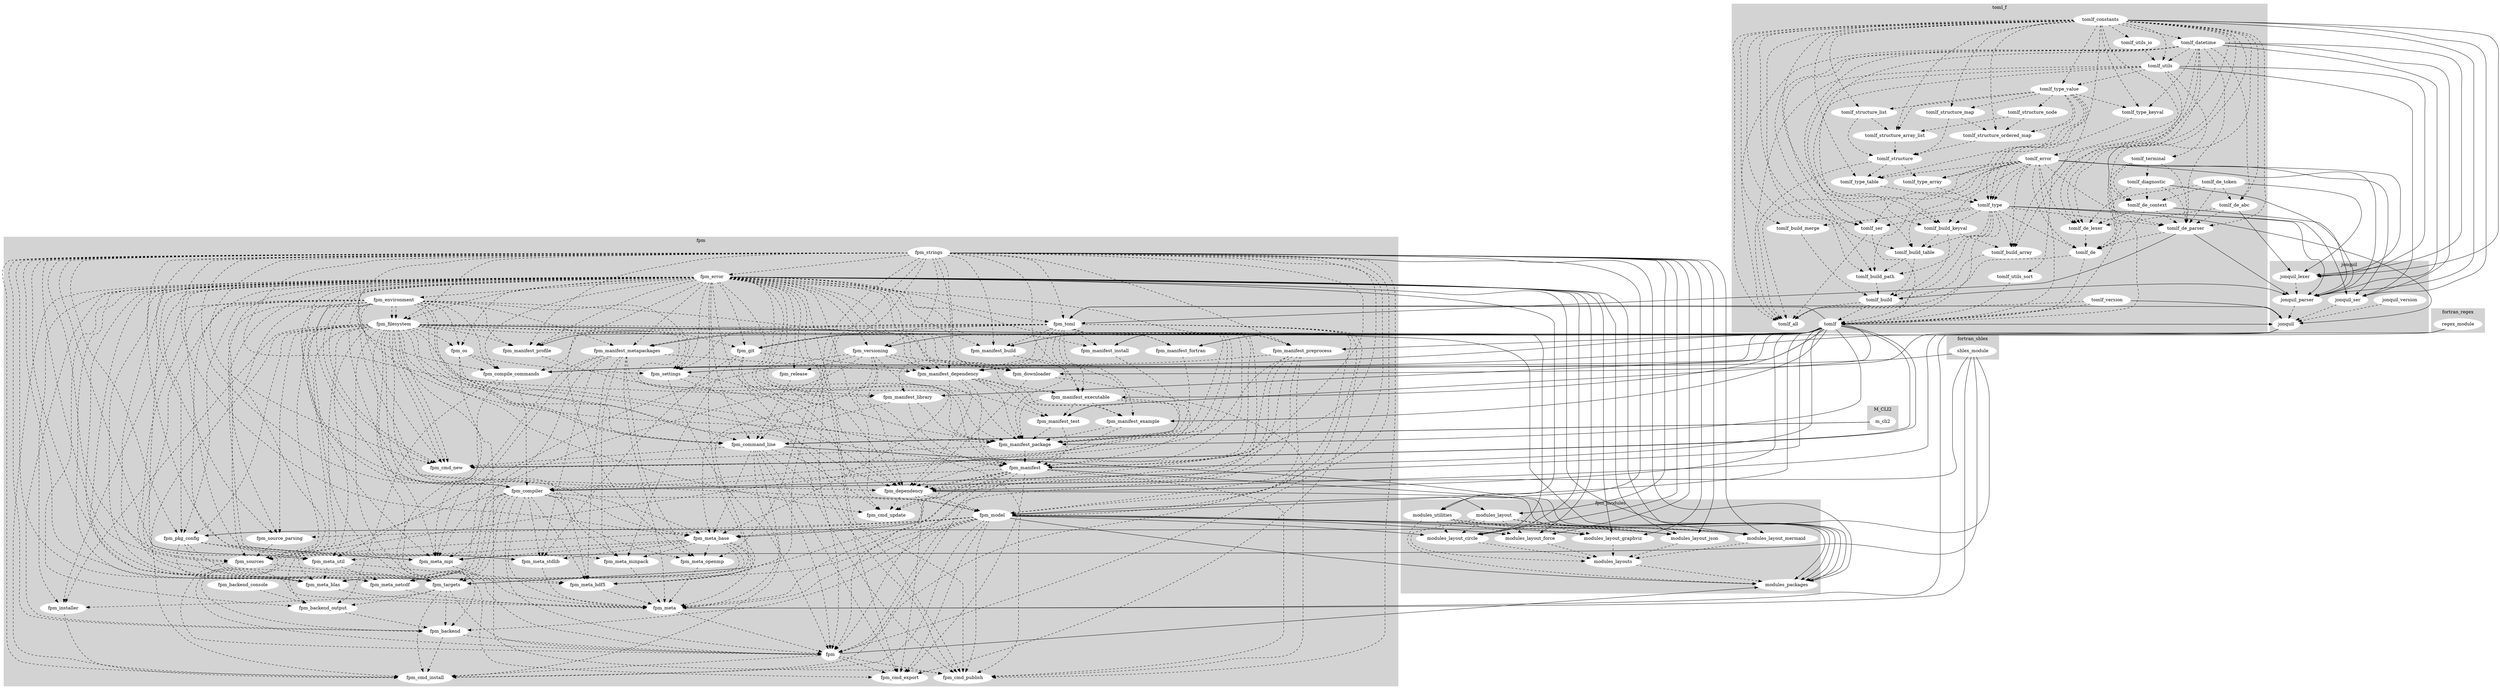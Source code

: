 digraph modules {
    subgraph cluster_1 {
        style=filled
        color=lightgrey
        node [style=filled,color=white]
        label = "fpm_modules"
        modules_utilities -> modules_packages[style="dashed"]
        modules_layouts -> modules_packages[style="dashed"]
        modules_utilities
        modules_layout -> modules_layout_circle[style="dashed"]
        modules_utilities -> modules_layout_circle[style="dashed"]
        modules_layout -> modules_layout_force[style="dashed"]
        modules_utilities -> modules_layout_force[style="dashed"]
        modules_layout -> modules_layout_graphviz[style="dashed"]
        modules_utilities -> modules_layout_graphviz[style="dashed"]
        modules_layout -> modules_layout_json[style="dashed"]
        modules_utilities -> modules_layout_json[style="dashed"]
        modules_layout
        modules_layout -> modules_layouts[style="dashed"]
        modules_layout_mermaid -> modules_layouts[style="dashed"]
        modules_layout_force -> modules_layouts[style="dashed"]
        modules_layout_graphviz -> modules_layouts[style="dashed"]
        modules_layout_json -> modules_layouts[style="dashed"]
        modules_layout_circle -> modules_layouts[style="dashed"]
        modules_layout -> modules_layout_mermaid[style="dashed"]
        modules_utilities -> modules_layout_mermaid[style="dashed"]
    }
    subgraph cluster_2 {
        style=filled
        color=lightgrey
        node [style=filled,color=white]
        label = "fpm"
        fpm_strings -> fpm[style="dashed"]
        fpm_backend -> fpm[style="dashed"]
        fpm_command_line -> fpm[style="dashed"]
        fpm_dependency -> fpm[style="dashed"]
        fpm_filesystem -> fpm[style="dashed"]
        fpm_model -> fpm[style="dashed"]
        fpm_compiler -> fpm[style="dashed"]
        fpm_sources -> fpm[style="dashed"]
        fpm_targets -> fpm[style="dashed"]
        fpm_manifest -> fpm[style="dashed"]
        fpm_meta -> fpm[style="dashed"]
        fpm_error -> fpm[style="dashed"]
        fpm_toml -> fpm[style="dashed"]
        fpm_environment -> fpm[style="dashed"]
        fpm_settings -> fpm[style="dashed"]
        fpm_error -> fpm_backend[style="dashed"]
        fpm_filesystem -> fpm_backend[style="dashed"]
        fpm_model -> fpm_backend[style="dashed"]
        fpm_strings -> fpm_backend[style="dashed"]
        fpm_targets -> fpm_backend[style="dashed"]
        fpm_backend_output -> fpm_backend[style="dashed"]
        fpm_compile_commands -> fpm_backend[style="dashed"]
        fpm_backend_console
        fpm_error -> fpm_backend_output[style="dashed"]
        fpm_filesystem -> fpm_backend_output[style="dashed"]
        fpm_targets -> fpm_backend_output[style="dashed"]
        fpm_backend_console -> fpm_backend_output[style="dashed"]
        fpm_compile_commands -> fpm_backend_output[style="dashed"]
        fpm_environment -> fpm_command_line[style="dashed"]
        fpm_strings -> fpm_command_line[style="dashed"]
        fpm_filesystem -> fpm_command_line[style="dashed"]
        fpm_environment -> fpm_command_line[style="dashed"]
        fpm_error -> fpm_command_line[style="dashed"]
        fpm_os -> fpm_command_line[style="dashed"]
        fpm_release -> fpm_command_line[style="dashed"]
        fpm_environment -> fpm_compiler[style="dashed"]
        fpm_filesystem -> fpm_compiler[style="dashed"]
        fpm_strings -> fpm_compiler[style="dashed"]
        fpm_manifest -> fpm_compiler[style="dashed"]
        fpm_error -> fpm_compiler[style="dashed"]
        fpm_toml -> fpm_compiler[style="dashed"]
        fpm_compile_commands -> fpm_compiler[style="dashed"]
        fpm_toml -> fpm_compile_commands[style="dashed"]
        fpm_strings -> fpm_compile_commands[style="dashed"]
        fpm_error -> fpm_compile_commands[style="dashed"]
        fpm_os -> fpm_compile_commands[style="dashed"]
        fpm_environment -> fpm_compile_commands[style="dashed"]
        fpm_error -> fpm_environment[style="dashed"]
        fpm_environment -> fpm_filesystem[style="dashed"]
        fpm_environment -> fpm_filesystem[style="dashed"]
        fpm_strings -> fpm_filesystem[style="dashed"]
        fpm_error -> fpm_filesystem[style="dashed"]
        fpm_compiler -> fpm_meta[style="dashed"]
        fpm_manifest -> fpm_meta[style="dashed"]
        fpm_model -> fpm_meta[style="dashed"]
        fpm_command_line -> fpm_meta[style="dashed"]
        fpm_error -> fpm_meta[style="dashed"]
        fpm_meta_base -> fpm_meta[style="dashed"]
        fpm_meta_openmp -> fpm_meta[style="dashed"]
        fpm_meta_stdlib -> fpm_meta[style="dashed"]
        fpm_meta_minpack -> fpm_meta[style="dashed"]
        fpm_meta_mpi -> fpm_meta[style="dashed"]
        fpm_meta_hdf5 -> fpm_meta[style="dashed"]
        fpm_meta_netcdf -> fpm_meta[style="dashed"]
        fpm_meta_blas -> fpm_meta[style="dashed"]
        fpm_manifest_metapackages -> fpm_meta[style="dashed"]
        fpm_compiler -> fpm_model[style="dashed"]
        fpm_dependency -> fpm_model[style="dashed"]
        fpm_strings -> fpm_model[style="dashed"]
        fpm_toml -> fpm_model[style="dashed"]
        fpm_error -> fpm_model[style="dashed"]
        fpm_environment -> fpm_model[style="dashed"]
        fpm_manifest_preprocess -> fpm_model[style="dashed"]
        fpm_filesystem -> fpm_os[style="dashed"]
        fpm_environment -> fpm_os[style="dashed"]
        fpm_error -> fpm_os[style="dashed"]
        fpm_strings -> fpm_pkg_config[style="dashed"]
        fpm_error -> fpm_pkg_config[style="dashed"]
        fpm_filesystem -> fpm_pkg_config[style="dashed"]
        fpm_environment -> fpm_pkg_config[style="dashed"]
        fpm_filesystem -> fpm_settings[style="dashed"]
        fpm_environment -> fpm_settings[style="dashed"]
        fpm_error -> fpm_settings[style="dashed"]
        fpm_toml -> fpm_settings[style="dashed"]
        fpm_os -> fpm_settings[style="dashed"]
        fpm_error -> fpm_sources[style="dashed"]
        fpm_model -> fpm_sources[style="dashed"]
        fpm_filesystem -> fpm_sources[style="dashed"]
        fpm_environment -> fpm_sources[style="dashed"]
        fpm_strings -> fpm_sources[style="dashed"]
        fpm_source_parsing -> fpm_sources[style="dashed"]
        fpm_manifest_executable -> fpm_sources[style="dashed"]
        fpm_error -> fpm_source_parsing[style="dashed"]
        fpm_strings -> fpm_source_parsing[style="dashed"]
        fpm_model -> fpm_source_parsing[style="dashed"]
        fpm_filesystem -> fpm_source_parsing[style="dashed"]
        fpm_strings
        fpm_error -> fpm_targets[style="dashed"]
        fpm_model -> fpm_targets[style="dashed"]
        fpm_compiler -> fpm_targets[style="dashed"]
        fpm_environment -> fpm_targets[style="dashed"]
        fpm_filesystem -> fpm_targets[style="dashed"]
        fpm_strings -> fpm_targets[style="dashed"]
        fpm_compiler -> fpm_targets[style="dashed"]
        fpm_sources -> fpm_targets[style="dashed"]
        fpm_manifest_library -> fpm_targets[style="dashed"]
        fpm_manifest_preprocess -> fpm_targets[style="dashed"]
        fpm_environment -> fpm_dependency[style="dashed"]
        fpm_error -> fpm_dependency[style="dashed"]
        fpm_filesystem -> fpm_dependency[style="dashed"]
        fpm_git -> fpm_dependency[style="dashed"]
        fpm_manifest -> fpm_dependency[style="dashed"]
        fpm_manifest_dependency -> fpm_dependency[style="dashed"]
        fpm_manifest_preprocess -> fpm_dependency[style="dashed"]
        fpm_strings -> fpm_dependency[style="dashed"]
        fpm_toml -> fpm_dependency[style="dashed"]
        fpm_versioning -> fpm_dependency[style="dashed"]
        fpm_settings -> fpm_dependency[style="dashed"]
        fpm_downloader -> fpm_dependency[style="dashed"]
        fpm_error -> fpm_downloader[style="dashed"]
        fpm_filesystem -> fpm_downloader[style="dashed"]
        fpm_versioning -> fpm_downloader[style="dashed"]
        fpm_strings -> fpm_downloader[style="dashed"]
        fpm_strings -> fpm_error[style="dashed"]
        fpm_versioning -> fpm_release[style="dashed"]
        fpm_error -> fpm_release[style="dashed"]
        fpm_error -> fpm_git[style="dashed"]
        fpm_filesystem -> fpm_git[style="dashed"]
        fpm_toml -> fpm_git[style="dashed"]
        fpm_environment -> fpm_installer[style="dashed"]
        fpm_error -> fpm_installer[style="dashed"]
        fpm_targets -> fpm_installer[style="dashed"]
        fpm_filesystem -> fpm_installer[style="dashed"]
        fpm_manifest_example -> fpm_manifest[style="dashed"]
        fpm_manifest_executable -> fpm_manifest[style="dashed"]
        fpm_manifest_dependency -> fpm_manifest[style="dashed"]
        fpm_manifest_library -> fpm_manifest[style="dashed"]
        fpm_manifest_preprocess -> fpm_manifest[style="dashed"]
        fpm_manifest_package -> fpm_manifest[style="dashed"]
        fpm_error -> fpm_manifest[style="dashed"]
        fpm_toml -> fpm_manifest[style="dashed"]
        fpm_manifest_test -> fpm_manifest[style="dashed"]
        fpm_filesystem -> fpm_manifest[style="dashed"]
        fpm_environment -> fpm_manifest[style="dashed"]
        fpm_strings -> fpm_manifest[style="dashed"]
        fpm_error -> fpm_toml[style="dashed"]
        fpm_strings -> fpm_toml[style="dashed"]
        fpm_error -> fpm_versioning[style="dashed"]
        fpm_strings -> fpm_versioning[style="dashed"]
        fpm_command_line -> fpm_cmd_export[style="dashed"]
        fpm_dependency -> fpm_cmd_export[style="dashed"]
        fpm_error -> fpm_cmd_export[style="dashed"]
        fpm_filesystem -> fpm_cmd_export[style="dashed"]
        fpm_manifest -> fpm_cmd_export[style="dashed"]
        fpm_toml -> fpm_cmd_export[style="dashed"]
        fpm_model -> fpm_cmd_export[style="dashed"]
        fpm -> fpm_cmd_export[style="dashed"]
        fpm -> fpm_cmd_install[style="dashed"]
        fpm_backend -> fpm_cmd_install[style="dashed"]
        fpm_command_line -> fpm_cmd_install[style="dashed"]
        fpm_error -> fpm_cmd_install[style="dashed"]
        fpm_filesystem -> fpm_cmd_install[style="dashed"]
        fpm_installer -> fpm_cmd_install[style="dashed"]
        fpm_manifest -> fpm_cmd_install[style="dashed"]
        fpm_model -> fpm_cmd_install[style="dashed"]
        fpm_targets -> fpm_cmd_install[style="dashed"]
        fpm_strings -> fpm_cmd_install[style="dashed"]
        fpm_command_line -> fpm_cmd_new[style="dashed"]
        fpm_environment -> fpm_cmd_new[style="dashed"]
        fpm_filesystem -> fpm_cmd_new[style="dashed"]
        fpm_filesystem -> fpm_cmd_new[style="dashed"]
        fpm_strings -> fpm_cmd_new[style="dashed"]
        fpm_error -> fpm_cmd_new[style="dashed"]
        fpm_filesystem -> fpm_cmd_new[style="dashed"]
        fpm_toml -> fpm_cmd_new[style="dashed"]
        fpm_manifest_package -> fpm_cmd_new[style="dashed"]
        fpm_error -> fpm_cmd_new[style="dashed"]
        fpm_command_line -> fpm_cmd_publish[style="dashed"]
        fpm_manifest -> fpm_cmd_publish[style="dashed"]
        fpm_model -> fpm_cmd_publish[style="dashed"]
        fpm_error -> fpm_cmd_publish[style="dashed"]
        fpm_versioning -> fpm_cmd_publish[style="dashed"]
        fpm_filesystem -> fpm_cmd_publish[style="dashed"]
        fpm_git -> fpm_cmd_publish[style="dashed"]
        fpm_downloader -> fpm_cmd_publish[style="dashed"]
        fpm_strings -> fpm_cmd_publish[style="dashed"]
        fpm_settings -> fpm_cmd_publish[style="dashed"]
        fpm -> fpm_cmd_publish[style="dashed"]
        fpm_command_line -> fpm_cmd_update[style="dashed"]
        fpm_dependency -> fpm_cmd_update[style="dashed"]
        fpm_error -> fpm_cmd_update[style="dashed"]
        fpm_filesystem -> fpm_cmd_update[style="dashed"]
        fpm_manifest -> fpm_cmd_update[style="dashed"]
        fpm_toml -> fpm_cmd_update[style="dashed"]
        fpm_error -> fpm_manifest_build[style="dashed"]
        fpm_strings -> fpm_manifest_build[style="dashed"]
        fpm_toml -> fpm_manifest_build[style="dashed"]
        fpm_error -> fpm_manifest_dependency[style="dashed"]
        fpm_git -> fpm_manifest_dependency[style="dashed"]
        fpm_toml -> fpm_manifest_dependency[style="dashed"]
        fpm_filesystem -> fpm_manifest_dependency[style="dashed"]
        fpm_environment -> fpm_manifest_dependency[style="dashed"]
        fpm_manifest_metapackages -> fpm_manifest_dependency[style="dashed"]
        fpm_versioning -> fpm_manifest_dependency[style="dashed"]
        fpm_strings -> fpm_manifest_dependency[style="dashed"]
        fpm_manifest_preprocess -> fpm_manifest_dependency[style="dashed"]
        fpm_manifest_dependency -> fpm_manifest_example[style="dashed"]
        fpm_manifest_executable -> fpm_manifest_example[style="dashed"]
        fpm_error -> fpm_manifest_example[style="dashed"]
        fpm_toml -> fpm_manifest_example[style="dashed"]
        fpm_manifest_dependency -> fpm_manifest_executable[style="dashed"]
        fpm_error -> fpm_manifest_executable[style="dashed"]
        fpm_strings -> fpm_manifest_executable[style="dashed"]
        fpm_toml -> fpm_manifest_executable[style="dashed"]
        fpm_error -> fpm_manifest_fortran[style="dashed"]
        fpm_toml -> fpm_manifest_fortran[style="dashed"]
        fpm_error -> fpm_manifest_install[style="dashed"]
        fpm_toml -> fpm_manifest_install[style="dashed"]
        fpm_error -> fpm_manifest_library[style="dashed"]
        fpm_strings -> fpm_manifest_library[style="dashed"]
        fpm_toml -> fpm_manifest_library[style="dashed"]
        fpm_error -> fpm_manifest_metapackages[style="dashed"]
        fpm_toml -> fpm_manifest_metapackages[style="dashed"]
        fpm_environment -> fpm_manifest_metapackages[style="dashed"]
        fpm_manifest_build -> fpm_manifest_package[style="dashed"]
        fpm_manifest_dependency -> fpm_manifest_package[style="dashed"]
        fpm_manifest_profile -> fpm_manifest_package[style="dashed"]
        fpm_manifest_example -> fpm_manifest_package[style="dashed"]
        fpm_manifest_executable -> fpm_manifest_package[style="dashed"]
        fpm_manifest_fortran -> fpm_manifest_package[style="dashed"]
        fpm_manifest_library -> fpm_manifest_package[style="dashed"]
        fpm_manifest_install -> fpm_manifest_package[style="dashed"]
        fpm_manifest_test -> fpm_manifest_package[style="dashed"]
        fpm_manifest_preprocess -> fpm_manifest_package[style="dashed"]
        fpm_manifest_metapackages -> fpm_manifest_package[style="dashed"]
        fpm_filesystem -> fpm_manifest_package[style="dashed"]
        fpm_error -> fpm_manifest_package[style="dashed"]
        fpm_toml -> fpm_manifest_package[style="dashed"]
        fpm_versioning -> fpm_manifest_package[style="dashed"]
        fpm_error -> fpm_manifest_preprocess[style="dashed"]
        fpm_strings -> fpm_manifest_preprocess[style="dashed"]
        fpm_toml -> fpm_manifest_preprocess[style="dashed"]
        fpm_error -> fpm_manifest_profile[style="dashed"]
        fpm_toml -> fpm_manifest_profile[style="dashed"]
        fpm_strings -> fpm_manifest_profile[style="dashed"]
        fpm_environment -> fpm_manifest_profile[style="dashed"]
        fpm_filesystem -> fpm_manifest_profile[style="dashed"]
        fpm_manifest_dependency -> fpm_manifest_test[style="dashed"]
        fpm_manifest_executable -> fpm_manifest_test[style="dashed"]
        fpm_error -> fpm_manifest_test[style="dashed"]
        fpm_toml -> fpm_manifest_test[style="dashed"]
        fpm_error -> fpm_meta_base[style="dashed"]
        fpm_versioning -> fpm_meta_base[style="dashed"]
        fpm_model -> fpm_meta_base[style="dashed"]
        fpm_command_line -> fpm_meta_base[style="dashed"]
        fpm_manifest_dependency -> fpm_meta_base[style="dashed"]
        fpm_manifest_preprocess -> fpm_meta_base[style="dashed"]
        fpm_manifest -> fpm_meta_base[style="dashed"]
        fpm_strings -> fpm_meta_base[style="dashed"]
        fpm_compiler -> fpm_meta_base[style="dashed"]
        fpm_compiler -> fpm_meta_blas[style="dashed"]
        fpm_environment -> fpm_meta_blas[style="dashed"]
        fpm_meta_base -> fpm_meta_blas[style="dashed"]
        fpm_meta_util -> fpm_meta_blas[style="dashed"]
        fpm_pkg_config -> fpm_meta_blas[style="dashed"]
        fpm_manifest_metapackages -> fpm_meta_blas[style="dashed"]
        fpm_strings -> fpm_meta_blas[style="dashed"]
        fpm_error -> fpm_meta_blas[style="dashed"]
        fpm_compiler -> fpm_meta_hdf5[style="dashed"]
        fpm_strings -> fpm_meta_hdf5[style="dashed"]
        fpm_filesystem -> fpm_meta_hdf5[style="dashed"]
        fpm_pkg_config -> fpm_meta_hdf5[style="dashed"]
        fpm_meta_base -> fpm_meta_hdf5[style="dashed"]
        fpm_meta_util -> fpm_meta_hdf5[style="dashed"]
        fpm_manifest_metapackages -> fpm_meta_hdf5[style="dashed"]
        fpm_error -> fpm_meta_hdf5[style="dashed"]
        fpm_compiler -> fpm_meta_minpack[style="dashed"]
        fpm_meta_base -> fpm_meta_minpack[style="dashed"]
        fpm_error -> fpm_meta_minpack[style="dashed"]
        fpm_git -> fpm_meta_minpack[style="dashed"]
        fpm_manifest_metapackages -> fpm_meta_minpack[style="dashed"]
        fpm_compiler -> fpm_meta_mpi[style="dashed"]
        fpm_filesystem -> fpm_meta_mpi[style="dashed"]
        fpm_os -> fpm_meta_mpi[style="dashed"]
        fpm_error -> fpm_meta_mpi[style="dashed"]
        fpm_versioning -> fpm_meta_mpi[style="dashed"]
        fpm_strings -> fpm_meta_mpi[style="dashed"]
        fpm_environment -> fpm_meta_mpi[style="dashed"]
        fpm_meta_base -> fpm_meta_mpi[style="dashed"]
        fpm_manifest_metapackages -> fpm_meta_mpi[style="dashed"]
        fpm_pkg_config -> fpm_meta_mpi[style="dashed"]
        fpm_compiler -> fpm_meta_netcdf[style="dashed"]
        fpm_meta_base -> fpm_meta_netcdf[style="dashed"]
        fpm_meta_util -> fpm_meta_netcdf[style="dashed"]
        fpm_pkg_config -> fpm_meta_netcdf[style="dashed"]
        fpm_strings -> fpm_meta_netcdf[style="dashed"]
        fpm_error -> fpm_meta_netcdf[style="dashed"]
        fpm_manifest_metapackages -> fpm_meta_netcdf[style="dashed"]
        fpm_compiler -> fpm_meta_openmp[style="dashed"]
        fpm_strings -> fpm_meta_openmp[style="dashed"]
        fpm_meta_base -> fpm_meta_openmp[style="dashed"]
        fpm_error -> fpm_meta_openmp[style="dashed"]
        fpm_manifest_metapackages -> fpm_meta_openmp[style="dashed"]
        fpm_compiler -> fpm_meta_stdlib[style="dashed"]
        fpm_error -> fpm_meta_stdlib[style="dashed"]
        fpm_meta_base -> fpm_meta_stdlib[style="dashed"]
        fpm_git -> fpm_meta_stdlib[style="dashed"]
        fpm_manifest_metapackages -> fpm_meta_stdlib[style="dashed"]
        fpm_strings -> fpm_meta_stdlib[style="dashed"]
        fpm_meta_base -> fpm_meta_util[style="dashed"]
        fpm_filesystem -> fpm_meta_util[style="dashed"]
        fpm_strings -> fpm_meta_util[style="dashed"]
        fpm_error -> fpm_meta_util[style="dashed"]
        fpm_versioning -> fpm_meta_util[style="dashed"]
        fpm_pkg_config -> fpm_meta_util[style="dashed"]
    }
    subgraph cluster_3 {
        style=filled
        color=lightgrey
        node [style=filled,color=white]
        label = "toml_f"
        tomlf_build -> tomlf[style="dashed"]
        tomlf_datetime -> tomlf[style="dashed"]
        tomlf_de -> tomlf[style="dashed"]
        tomlf_error -> tomlf[style="dashed"]
        tomlf_ser -> tomlf[style="dashed"]
        tomlf_terminal -> tomlf[style="dashed"]
        tomlf_type -> tomlf[style="dashed"]
        tomlf_utils_sort -> tomlf[style="dashed"]
        tomlf_version -> tomlf[style="dashed"]
        tomlf_build -> tomlf_all[style="dashed"]
        tomlf_constants -> tomlf_all[style="dashed"]
        tomlf_datetime -> tomlf_all[style="dashed"]
        tomlf_de -> tomlf_all[style="dashed"]
        tomlf_error -> tomlf_all[style="dashed"]
        tomlf_ser -> tomlf_all[style="dashed"]
        tomlf_structure -> tomlf_all[style="dashed"]
        tomlf_type -> tomlf_all[style="dashed"]
        tomlf_utils -> tomlf_all[style="dashed"]
        tomlf_version -> tomlf_all[style="dashed"]
        tomlf_build_array -> tomlf_build[style="dashed"]
        tomlf_build_keyval -> tomlf_build[style="dashed"]
        tomlf_build_merge -> tomlf_build[style="dashed"]
        tomlf_build_path -> tomlf_build[style="dashed"]
        tomlf_build_table -> tomlf_build[style="dashed"]
        tomlf_constants
        tomlf_constants -> tomlf_datetime[style="dashed"]
        tomlf_constants -> tomlf_de[style="dashed"]
        tomlf_de_context -> tomlf_de[style="dashed"]
        tomlf_de_lexer -> tomlf_de[style="dashed"]
        tomlf_de_parser -> tomlf_de[style="dashed"]
        tomlf_diagnostic -> tomlf_de[style="dashed"]
        tomlf_error -> tomlf_de[style="dashed"]
        tomlf_type -> tomlf_de[style="dashed"]
        tomlf_terminal -> tomlf_diagnostic[style="dashed"]
        tomlf_constants -> tomlf_error[style="dashed"]
        tomlf_constants -> tomlf_ser[style="dashed"]
        tomlf_datetime -> tomlf_ser[style="dashed"]
        tomlf_error -> tomlf_ser[style="dashed"]
        tomlf_type -> tomlf_ser[style="dashed"]
        tomlf_utils -> tomlf_ser[style="dashed"]
        tomlf_structure_list -> tomlf_structure[style="dashed"]
        tomlf_structure_map -> tomlf_structure[style="dashed"]
        tomlf_structure_array_list -> tomlf_structure[style="dashed"]
        tomlf_structure_ordered_map -> tomlf_structure[style="dashed"]
        tomlf_utils -> tomlf_terminal[style="dashed"]
        tomlf_constants -> tomlf_type[style="dashed"]
        tomlf_error -> tomlf_type[style="dashed"]
        tomlf_type_array -> tomlf_type[style="dashed"]
        tomlf_type_keyval -> tomlf_type[style="dashed"]
        tomlf_type_table -> tomlf_type[style="dashed"]
        tomlf_type_value -> tomlf_type[style="dashed"]
        tomlf_constants -> tomlf_utils[style="dashed"]
        tomlf_datetime -> tomlf_utils[style="dashed"]
        tomlf_utils_io -> tomlf_utils[style="dashed"]
        tomlf_version
        tomlf_build_keyval -> tomlf_build_array[style="dashed"]
        tomlf_constants -> tomlf_build_array[style="dashed"]
        tomlf_datetime -> tomlf_build_array[style="dashed"]
        tomlf_error -> tomlf_build_array[style="dashed"]
        tomlf_type -> tomlf_build_array[style="dashed"]
        tomlf_constants -> tomlf_build_keyval[style="dashed"]
        tomlf_datetime -> tomlf_build_keyval[style="dashed"]
        tomlf_error -> tomlf_build_keyval[style="dashed"]
        tomlf_type -> tomlf_build_keyval[style="dashed"]
        tomlf_utils -> tomlf_build_keyval[style="dashed"]
        tomlf_constants -> tomlf_build_merge[style="dashed"]
        tomlf_type -> tomlf_build_merge[style="dashed"]
        tomlf_build_table -> tomlf_build_path[style="dashed"]
        tomlf_constants -> tomlf_build_path[style="dashed"]
        tomlf_datetime -> tomlf_build_path[style="dashed"]
        tomlf_error -> tomlf_build_path[style="dashed"]
        tomlf_type -> tomlf_build_path[style="dashed"]
        tomlf_build_keyval -> tomlf_build_table[style="dashed"]
        tomlf_constants -> tomlf_build_table[style="dashed"]
        tomlf_datetime -> tomlf_build_table[style="dashed"]
        tomlf_error -> tomlf_build_table[style="dashed"]
        tomlf_type -> tomlf_build_table[style="dashed"]
        tomlf_constants -> tomlf_de_abc[style="dashed"]
        tomlf_datetime -> tomlf_de_abc[style="dashed"]
        tomlf_de_token -> tomlf_de_abc[style="dashed"]
        tomlf_constants -> tomlf_de_context[style="dashed"]
        tomlf_de_token -> tomlf_de_context[style="dashed"]
        tomlf_diagnostic -> tomlf_de_context[style="dashed"]
        tomlf_terminal -> tomlf_de_context[style="dashed"]
        tomlf_constants -> tomlf_de_lexer[style="dashed"]
        tomlf_datetime -> tomlf_de_lexer[style="dashed"]
        tomlf_de_abc -> tomlf_de_lexer[style="dashed"]
        tomlf_de_context -> tomlf_de_lexer[style="dashed"]
        tomlf_de_token -> tomlf_de_lexer[style="dashed"]
        tomlf_error -> tomlf_de_lexer[style="dashed"]
        tomlf_utils -> tomlf_de_lexer[style="dashed"]
        tomlf_constants -> tomlf_de_parser[style="dashed"]
        tomlf_datetime -> tomlf_de_parser[style="dashed"]
        tomlf_de_context -> tomlf_de_parser[style="dashed"]
        tomlf_de_abc -> tomlf_de_parser[style="dashed"]
        tomlf_de_token -> tomlf_de_parser[style="dashed"]
        tomlf_diagnostic -> tomlf_de_parser[style="dashed"]
        tomlf_terminal -> tomlf_de_parser[style="dashed"]
        tomlf_error -> tomlf_de_parser[style="dashed"]
        tomlf_type -> tomlf_de_parser[style="dashed"]
        tomlf_de_token
        tomlf_constants -> tomlf_structure_array_list[style="dashed"]
        tomlf_structure_list -> tomlf_structure_array_list[style="dashed"]
        tomlf_structure_node -> tomlf_structure_array_list[style="dashed"]
        tomlf_type_value -> tomlf_structure_array_list[style="dashed"]
        tomlf_constants -> tomlf_structure_list[style="dashed"]
        tomlf_type_value -> tomlf_structure_list[style="dashed"]
        tomlf_constants -> tomlf_structure_map[style="dashed"]
        tomlf_type_value -> tomlf_structure_map[style="dashed"]
        tomlf_type_value -> tomlf_structure_node[style="dashed"]
        tomlf_constants -> tomlf_structure_ordered_map[style="dashed"]
        tomlf_structure_map -> tomlf_structure_ordered_map[style="dashed"]
        tomlf_structure_node -> tomlf_structure_ordered_map[style="dashed"]
        tomlf_type_value -> tomlf_structure_ordered_map[style="dashed"]
        tomlf_error -> tomlf_type_array[style="dashed"]
        tomlf_type_value -> tomlf_type_array[style="dashed"]
        tomlf_structure -> tomlf_type_array[style="dashed"]
        tomlf_constants -> tomlf_type_keyval[style="dashed"]
        tomlf_datetime -> tomlf_type_keyval[style="dashed"]
        tomlf_type_value -> tomlf_type_keyval[style="dashed"]
        tomlf_constants -> tomlf_type_table[style="dashed"]
        tomlf_error -> tomlf_type_table[style="dashed"]
        tomlf_type_value -> tomlf_type_table[style="dashed"]
        tomlf_structure -> tomlf_type_table[style="dashed"]
        tomlf_constants -> tomlf_type_value[style="dashed"]
        tomlf_utils -> tomlf_type_value[style="dashed"]
        tomlf_constants -> tomlf_utils_io[style="dashed"]
        tomlf_type_value -> tomlf_utils_sort[style="dashed"]
    }
    subgraph cluster_4 {
        style=filled
        color=lightgrey
        node [style=filled,color=white]
        label = "M_CLI2"
        m_cli2
    }
    subgraph cluster_5 {
        style=filled
        color=lightgrey
        node [style=filled,color=white]
        label = "fortran_regex"
        regex_module
    }
    subgraph cluster_6 {
        style=filled
        color=lightgrey
        node [style=filled,color=white]
        label = "jonquil"
        jonquil_version -> jonquil[style="dashed"]
        jonquil_parser -> jonquil[style="dashed"]
        jonquil_ser -> jonquil[style="dashed"]
        jonquil_lexer
        jonquil_lexer -> jonquil_parser[style="dashed"]
        jonquil_ser
        jonquil_version
    }
    subgraph cluster_7 {
        style=filled
        color=lightgrey
        node [style=filled,color=white]
        label = "fortran_shlex"
        shlex_module
    }
    fpm_strings->modules_packages
    fpm_command_line->modules_packages
    fpm_dependency->modules_packages
    fpm_error->modules_packages
    fpm_filesystem->modules_packages
    fpm_manifest->modules_packages
    fpm_model->modules_packages
    fpm->modules_packages
    fpm_strings->modules_utilities
    fpm_error->modules_utilities
    fpm_model->modules_layout_circle
    fpm_strings->modules_layout_circle
    fpm_error->modules_layout_circle
    fpm_filesystem->modules_layout_circle
    fpm_model->modules_layout_force
    fpm_strings->modules_layout_force
    fpm_error->modules_layout_force
    fpm_model->modules_layout_graphviz
    fpm_strings->modules_layout_graphviz
    fpm_error->modules_layout_graphviz
    fpm_model->modules_layout_json
    fpm_strings->modules_layout_json
    fpm_error->modules_layout_json
    fpm_model->modules_layout
    fpm_strings->modules_layout
    fpm_model->modules_layout_mermaid
    fpm_strings->modules_layout_mermaid
    fpm_error->modules_layout_mermaid
    m_cli2->fpm_command_line
    m_cli2->fpm_command_line
    tomlf->fpm_compiler
    shlex_module->fpm_compiler
    tomlf->fpm_compile_commands
    jonquil->fpm_compile_commands
    shlex_module->fpm_compile_commands
    shlex_module->fpm_meta
    regex_module->fpm_meta
    tomlf->fpm_model
    shlex_module->fpm_pkg_config
    tomlf->fpm_settings
    tomlf->fpm_dependency
    jonquil->fpm_dependency
    jonquil->fpm_downloader
    tomlf->fpm_git
    tomlf->fpm_manifest
    tomlf->fpm_toml
    tomlf_de_parser->fpm_toml
    jonquil->fpm_toml
    regex_module->fpm_versioning
    tomlf->fpm_cmd_new
    tomlf->fpm_cmd_new
    tomlf->fpm_manifest_build
    tomlf->fpm_manifest_dependency
    tomlf->fpm_manifest_example
    tomlf->fpm_manifest_executable
    tomlf->fpm_manifest_fortran
    tomlf->fpm_manifest_install
    tomlf->fpm_manifest_library
    tomlf->fpm_manifest_metapackages
    tomlf->fpm_manifest_package
    tomlf->fpm_manifest_preprocess
    tomlf->fpm_manifest_profile
    tomlf->fpm_manifest_test
    shlex_module->fpm_meta_mpi
    tomlf->jonquil
    tomlf_type->jonquil
    tomlf_version->jonquil
    tomlf_constants->jonquil_lexer
    tomlf_datetime->jonquil_lexer
    tomlf_de_abc->jonquil_lexer
    tomlf_de_token->jonquil_lexer
    tomlf_error->jonquil_lexer
    tomlf_utils->jonquil_lexer
    tomlf_constants->jonquil_parser
    tomlf_datetime->jonquil_parser
    tomlf_de_context->jonquil_parser
    tomlf_de_parser->jonquil_parser
    tomlf_diagnostic->jonquil_parser
    tomlf_build->jonquil_parser
    tomlf_error->jonquil_parser
    tomlf_type->jonquil_parser
    tomlf_constants->jonquil_ser
    tomlf_datetime->jonquil_ser
    tomlf_type->jonquil_ser
    tomlf_error->jonquil_ser
    tomlf_utils->jonquil_ser
}
